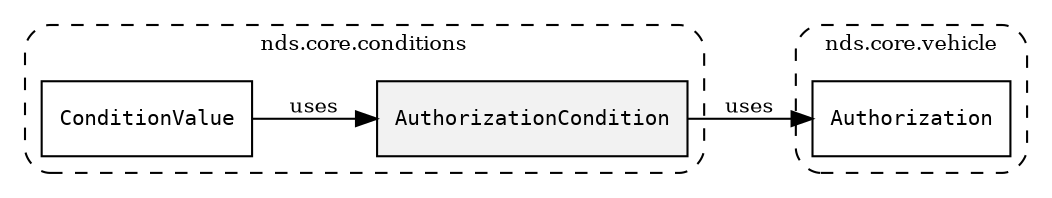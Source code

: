 /**
 * This dot file creates symbol collaboration diagram for AuthorizationCondition.
 */
digraph ZSERIO
{
    node [shape=box, fontsize=10];
    rankdir="LR";
    fontsize=10;
    tooltip="AuthorizationCondition collaboration diagram";

    subgraph "cluster_nds.core.conditions"
    {
        style="dashed, rounded";
        label="nds.core.conditions";
        tooltip="Package nds.core.conditions";
        href="../../../content/packages/nds.core.conditions.html#Package-nds-core-conditions";
        target="_parent";

        "AuthorizationCondition" [style="filled", fillcolor="#0000000D", target="_parent", label=<<font face="monospace"><table align="center" border="0" cellspacing="0" cellpadding="0"><tr><td href="../../../content/packages/nds.core.conditions.html#Structure-AuthorizationCondition" title="Structure defined in nds.core.conditions">AuthorizationCondition</td></tr></table></font>>];
        "ConditionValue" [target="_parent", label=<<font face="monospace"><table align="center" border="0" cellspacing="0" cellpadding="0"><tr><td href="../../../content/packages/nds.core.conditions.html#Choice-ConditionValue" title="Choice defined in nds.core.conditions">ConditionValue</td></tr></table></font>>];
    }

    subgraph "cluster_nds.core.vehicle"
    {
        style="dashed, rounded";
        label="nds.core.vehicle";
        tooltip="Package nds.core.vehicle";
        href="../../../content/packages/nds.core.vehicle.html#Package-nds-core-vehicle";
        target="_parent";

        "Authorization" [target="_parent", label=<<font face="monospace"><table align="center" border="0" cellspacing="0" cellpadding="0"><tr><td href="../../../content/packages/nds.core.vehicle.html#Bitmask-Authorization" title="Bitmask defined in nds.core.vehicle">Authorization</td></tr></table></font>>];
    }

    "AuthorizationCondition" -> "Authorization" [label="uses", fontsize=10];
    "ConditionValue" -> "AuthorizationCondition" [label="uses", fontsize=10];
}
